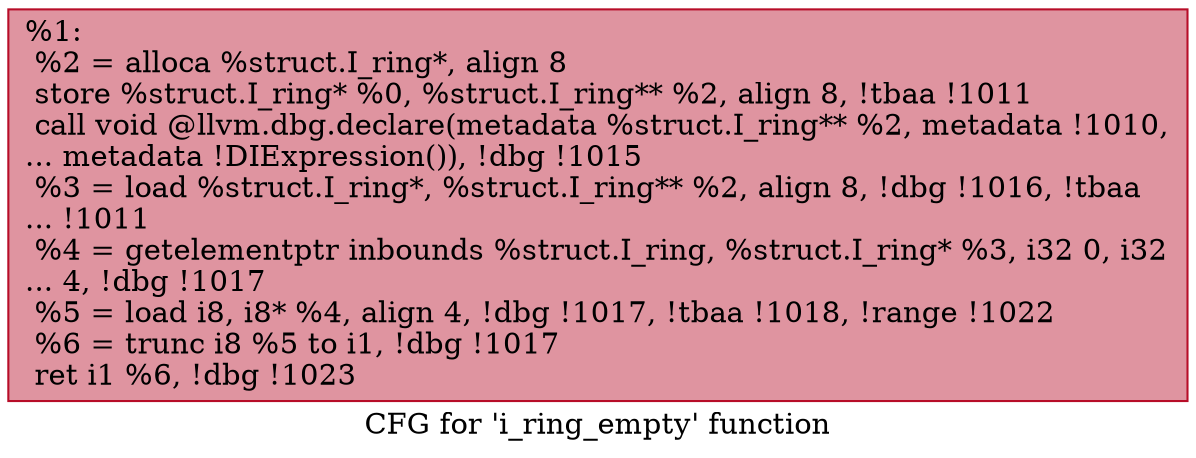 digraph "CFG for 'i_ring_empty' function" {
	label="CFG for 'i_ring_empty' function";

	Node0x22583b0 [shape=record,color="#b70d28ff", style=filled, fillcolor="#b70d2870",label="{%1:\l  %2 = alloca %struct.I_ring*, align 8\l  store %struct.I_ring* %0, %struct.I_ring** %2, align 8, !tbaa !1011\l  call void @llvm.dbg.declare(metadata %struct.I_ring** %2, metadata !1010,\l... metadata !DIExpression()), !dbg !1015\l  %3 = load %struct.I_ring*, %struct.I_ring** %2, align 8, !dbg !1016, !tbaa\l... !1011\l  %4 = getelementptr inbounds %struct.I_ring, %struct.I_ring* %3, i32 0, i32\l... 4, !dbg !1017\l  %5 = load i8, i8* %4, align 4, !dbg !1017, !tbaa !1018, !range !1022\l  %6 = trunc i8 %5 to i1, !dbg !1017\l  ret i1 %6, !dbg !1023\l}"];
}
